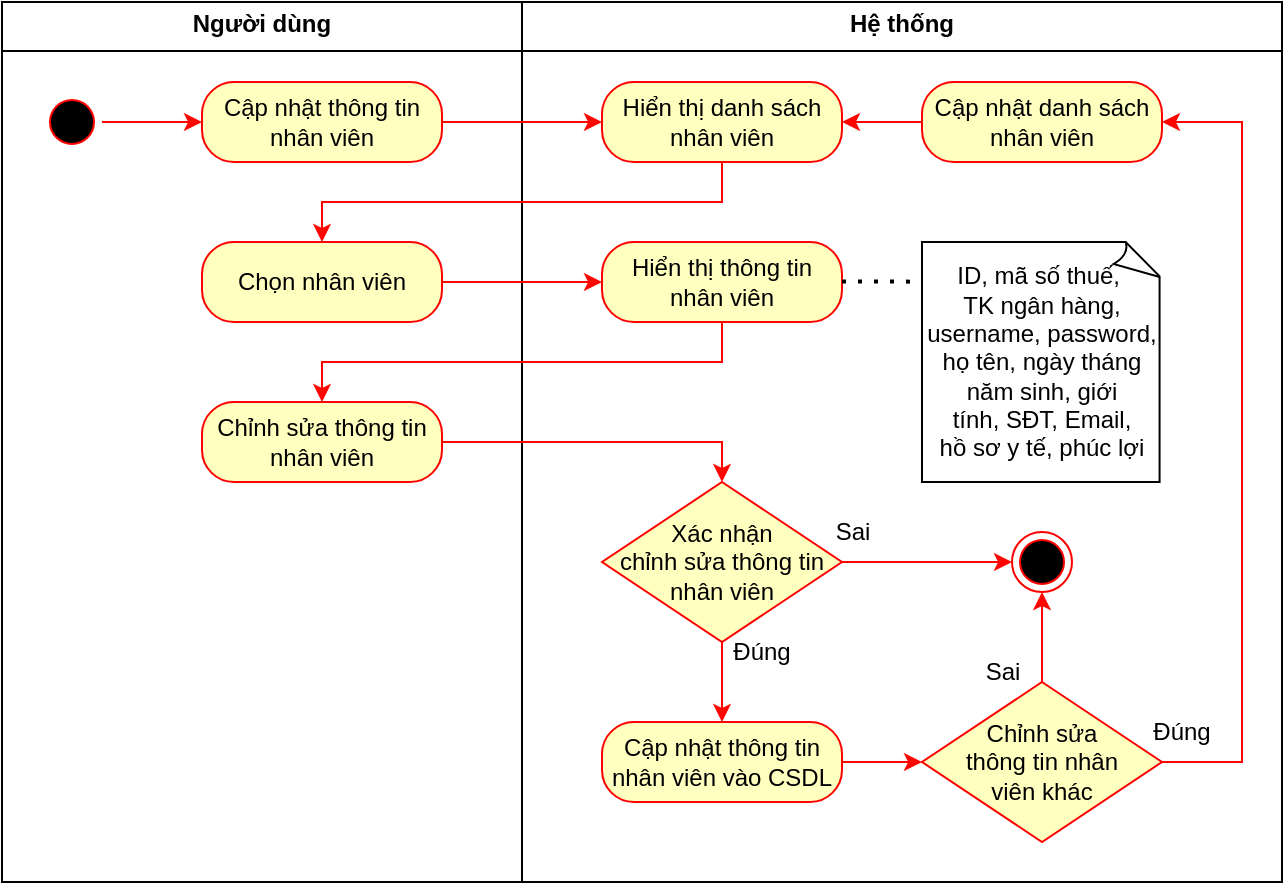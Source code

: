 <mxfile version="26.0.7">
  <diagram name="Page-1" id="DN_4q7IsD7YObWn_SUVU">
    <mxGraphModel dx="976" dy="418" grid="1" gridSize="10" guides="1" tooltips="1" connect="1" arrows="1" fold="1" page="1" pageScale="1" pageWidth="850" pageHeight="1100" math="0" shadow="0">
      <root>
        <mxCell id="0" />
        <mxCell id="1" parent="0" />
        <mxCell id="PDLHa-FzQipxZmoy9RNo-1" value="&lt;p style=&quot;margin:0px;margin-top:4px;text-align:center;&quot;&gt;&lt;b&gt;Hệ thống&lt;/b&gt;&lt;/p&gt;&lt;hr size=&quot;1&quot; style=&quot;border-style:solid;&quot;&gt;&lt;div style=&quot;height:2px;&quot;&gt;&lt;/div&gt;" style="verticalAlign=top;align=left;overflow=fill;html=1;whiteSpace=wrap;" parent="1" vertex="1">
          <mxGeometry x="260" width="380" height="440" as="geometry" />
        </mxCell>
        <mxCell id="PDLHa-FzQipxZmoy9RNo-2" value="&lt;p style=&quot;margin:0px;margin-top:4px;text-align:center;&quot;&gt;&lt;b&gt;Người dùng&lt;/b&gt;&lt;/p&gt;&lt;hr size=&quot;1&quot; style=&quot;border-style:solid;&quot;&gt;&lt;div style=&quot;height:2px;&quot;&gt;&lt;/div&gt;" style="verticalAlign=top;align=left;overflow=fill;html=1;whiteSpace=wrap;" parent="1" vertex="1">
          <mxGeometry width="260" height="440" as="geometry" />
        </mxCell>
        <mxCell id="PDLHa-FzQipxZmoy9RNo-3" value="" style="ellipse;html=1;shape=startState;fillColor=#000000;strokeColor=#ff0000;" parent="1" vertex="1">
          <mxGeometry x="20" y="45" width="30" height="30" as="geometry" />
        </mxCell>
        <mxCell id="PDLHa-FzQipxZmoy9RNo-4" value="" style="edgeStyle=orthogonalEdgeStyle;rounded=0;orthogonalLoop=1;jettySize=auto;html=1;strokeColor=#FF0500;" parent="1" source="PDLHa-FzQipxZmoy9RNo-3" target="PDLHa-FzQipxZmoy9RNo-6" edge="1">
          <mxGeometry relative="1" as="geometry" />
        </mxCell>
        <mxCell id="PDLHa-FzQipxZmoy9RNo-5" value="" style="edgeStyle=orthogonalEdgeStyle;rounded=0;orthogonalLoop=1;jettySize=auto;html=1;strokeColor=#FF0500;" parent="1" source="PDLHa-FzQipxZmoy9RNo-6" target="PDLHa-FzQipxZmoy9RNo-8" edge="1">
          <mxGeometry relative="1" as="geometry" />
        </mxCell>
        <mxCell id="PDLHa-FzQipxZmoy9RNo-6" value="Cập nhật thông tin nhân viên" style="rounded=1;whiteSpace=wrap;html=1;arcSize=40;fontColor=#000000;fillColor=#ffffc0;strokeColor=#ff0000;" parent="1" vertex="1">
          <mxGeometry x="100" y="40" width="120" height="40" as="geometry" />
        </mxCell>
        <mxCell id="PDLHa-FzQipxZmoy9RNo-7" style="edgeStyle=orthogonalEdgeStyle;rounded=0;orthogonalLoop=1;jettySize=auto;html=1;entryX=0.5;entryY=0;entryDx=0;entryDy=0;strokeColor=#FF0500;" parent="1" source="PDLHa-FzQipxZmoy9RNo-8" target="PDLHa-FzQipxZmoy9RNo-10" edge="1">
          <mxGeometry relative="1" as="geometry">
            <Array as="points">
              <mxPoint x="360" y="100" />
              <mxPoint x="160" y="100" />
            </Array>
          </mxGeometry>
        </mxCell>
        <mxCell id="PDLHa-FzQipxZmoy9RNo-8" value="Hiển thị danh sách nhân viên" style="rounded=1;whiteSpace=wrap;html=1;arcSize=40;fontColor=#000000;fillColor=#ffffc0;strokeColor=#ff0000;" parent="1" vertex="1">
          <mxGeometry x="300" y="40" width="120" height="40" as="geometry" />
        </mxCell>
        <mxCell id="PDLHa-FzQipxZmoy9RNo-24" value="" style="edgeStyle=orthogonalEdgeStyle;rounded=0;orthogonalLoop=1;jettySize=auto;html=1;strokeColor=#FF0500;" parent="1" source="PDLHa-FzQipxZmoy9RNo-10" target="PDLHa-FzQipxZmoy9RNo-23" edge="1">
          <mxGeometry relative="1" as="geometry" />
        </mxCell>
        <mxCell id="PDLHa-FzQipxZmoy9RNo-10" value="Chọn nhân viên" style="rounded=1;whiteSpace=wrap;html=1;arcSize=40;fontColor=#000000;fillColor=#ffffc0;strokeColor=#ff0000;" parent="1" vertex="1">
          <mxGeometry x="100" y="120" width="120" height="40" as="geometry" />
        </mxCell>
        <mxCell id="PDLHa-FzQipxZmoy9RNo-14" value="ID, mã số thuế,&amp;nbsp;&lt;br&gt;TK ngân hàng,&lt;div&gt;username, password, họ tên,&amp;nbsp;&lt;span style=&quot;background-color: transparent; color: light-dark(rgb(0, 0, 0), rgb(255, 255, 255));&quot;&gt;ngày tháng&lt;/span&gt;&lt;/div&gt;&lt;div&gt;&lt;span style=&quot;background-color: transparent; color: light-dark(rgb(0, 0, 0), rgb(255, 255, 255));&quot;&gt;năm sinh,&amp;nbsp;&lt;/span&gt;&lt;span style=&quot;background-color: transparent; color: light-dark(rgb(0, 0, 0), rgb(255, 255, 255));&quot;&gt;giới tính,&amp;nbsp;&lt;/span&gt;&lt;span style=&quot;background-color: transparent; color: light-dark(rgb(0, 0, 0), rgb(255, 255, 255));&quot;&gt;SĐT, Email,&lt;/span&gt;&lt;/div&gt;&lt;div&gt;&lt;div&gt;&lt;div&gt;hồ sơ y tế, phúc lợi&lt;/div&gt;&lt;/div&gt;&lt;/div&gt;" style="whiteSpace=wrap;html=1;shape=mxgraph.basic.document;align=center;" parent="1" vertex="1">
          <mxGeometry x="460" y="120" width="120" height="120" as="geometry" />
        </mxCell>
        <mxCell id="PDLHa-FzQipxZmoy9RNo-37" style="edgeStyle=orthogonalEdgeStyle;rounded=0;orthogonalLoop=1;jettySize=auto;html=1;entryX=0.5;entryY=0;entryDx=0;entryDy=0;strokeColor=#FF0500;" parent="1" source="PDLHa-FzQipxZmoy9RNo-22" target="PDLHa-FzQipxZmoy9RNo-26" edge="1">
          <mxGeometry relative="1" as="geometry" />
        </mxCell>
        <mxCell id="PDLHa-FzQipxZmoy9RNo-22" value="Chỉnh sửa thông tin nhân viên" style="rounded=1;whiteSpace=wrap;html=1;arcSize=40;fontColor=#000000;fillColor=#ffffc0;strokeColor=#ff0000;" parent="1" vertex="1">
          <mxGeometry x="100" y="200" width="120" height="40" as="geometry" />
        </mxCell>
        <mxCell id="PDLHa-FzQipxZmoy9RNo-25" style="edgeStyle=orthogonalEdgeStyle;rounded=0;orthogonalLoop=1;jettySize=auto;html=1;entryX=0.5;entryY=0;entryDx=0;entryDy=0;strokeColor=#FF0500;" parent="1" source="PDLHa-FzQipxZmoy9RNo-23" target="PDLHa-FzQipxZmoy9RNo-22" edge="1">
          <mxGeometry relative="1" as="geometry">
            <mxPoint x="210" y="190" as="targetPoint" />
            <Array as="points">
              <mxPoint x="360" y="180" />
              <mxPoint x="160" y="180" />
            </Array>
          </mxGeometry>
        </mxCell>
        <mxCell id="PDLHa-FzQipxZmoy9RNo-23" value="Hiển thị thông tin nhân viên" style="rounded=1;whiteSpace=wrap;html=1;arcSize=40;fontColor=#000000;fillColor=#ffffc0;strokeColor=#ff0000;" parent="1" vertex="1">
          <mxGeometry x="300" y="120" width="120" height="40" as="geometry" />
        </mxCell>
        <mxCell id="PDLHa-FzQipxZmoy9RNo-29" value="" style="edgeStyle=orthogonalEdgeStyle;rounded=0;orthogonalLoop=1;jettySize=auto;html=1;strokeColor=#FF0500;" parent="1" source="PDLHa-FzQipxZmoy9RNo-26" target="PDLHa-FzQipxZmoy9RNo-27" edge="1">
          <mxGeometry relative="1" as="geometry" />
        </mxCell>
        <mxCell id="PDLHa-FzQipxZmoy9RNo-35" value="" style="edgeStyle=orthogonalEdgeStyle;rounded=0;orthogonalLoop=1;jettySize=auto;html=1;strokeColor=#FF0500;" parent="1" source="PDLHa-FzQipxZmoy9RNo-26" target="PDLHa-FzQipxZmoy9RNo-34" edge="1">
          <mxGeometry relative="1" as="geometry" />
        </mxCell>
        <mxCell id="PDLHa-FzQipxZmoy9RNo-26" value="Xác nhận&lt;br&gt;chỉnh sửa thông tin nhân viên" style="rhombus;whiteSpace=wrap;html=1;fontColor=#000000;fillColor=#ffffc0;strokeColor=#FF0000;" parent="1" vertex="1">
          <mxGeometry x="300" y="240" width="120" height="80" as="geometry" />
        </mxCell>
        <mxCell id="PDLHa-FzQipxZmoy9RNo-31" value="" style="edgeStyle=orthogonalEdgeStyle;rounded=0;orthogonalLoop=1;jettySize=auto;html=1;strokeColor=#FF0500;" parent="1" source="PDLHa-FzQipxZmoy9RNo-27" target="PDLHa-FzQipxZmoy9RNo-28" edge="1">
          <mxGeometry relative="1" as="geometry" />
        </mxCell>
        <mxCell id="PDLHa-FzQipxZmoy9RNo-27" value="Cập nhật thông tin nhân viên vào CSDL" style="rounded=1;whiteSpace=wrap;html=1;arcSize=40;fontColor=#000000;fillColor=#ffffc0;strokeColor=#ff0000;" parent="1" vertex="1">
          <mxGeometry x="300" y="360" width="120" height="40" as="geometry" />
        </mxCell>
        <mxCell id="PDLHa-FzQipxZmoy9RNo-36" value="" style="edgeStyle=orthogonalEdgeStyle;rounded=0;orthogonalLoop=1;jettySize=auto;html=1;strokeColor=#FF0500;" parent="1" source="PDLHa-FzQipxZmoy9RNo-28" target="PDLHa-FzQipxZmoy9RNo-34" edge="1">
          <mxGeometry relative="1" as="geometry" />
        </mxCell>
        <mxCell id="5nzaItZQKXCWeE0JLC6Q-2" style="edgeStyle=orthogonalEdgeStyle;rounded=0;orthogonalLoop=1;jettySize=auto;html=1;entryX=1;entryY=0.5;entryDx=0;entryDy=0;strokeColor=light-dark(#FF0500,#FFFFFF);" edge="1" parent="1" source="PDLHa-FzQipxZmoy9RNo-28" target="PDLHa-FzQipxZmoy9RNo-30">
          <mxGeometry relative="1" as="geometry">
            <Array as="points">
              <mxPoint x="620" y="380" />
              <mxPoint x="620" y="60" />
            </Array>
          </mxGeometry>
        </mxCell>
        <mxCell id="PDLHa-FzQipxZmoy9RNo-28" value="Chỉnh sửa&lt;br&gt;thông tin nhân&lt;br&gt;viên khác" style="rhombus;whiteSpace=wrap;html=1;fontColor=#000000;fillColor=#ffffc0;strokeColor=#FF0000;" parent="1" vertex="1">
          <mxGeometry x="460" y="340" width="120" height="80" as="geometry" />
        </mxCell>
        <mxCell id="PDLHa-FzQipxZmoy9RNo-33" value="" style="edgeStyle=orthogonalEdgeStyle;rounded=0;orthogonalLoop=1;jettySize=auto;html=1;strokeColor=light-dark(#FF0500,#FFFFFF);" parent="1" source="PDLHa-FzQipxZmoy9RNo-30" target="PDLHa-FzQipxZmoy9RNo-8" edge="1">
          <mxGeometry relative="1" as="geometry" />
        </mxCell>
        <mxCell id="PDLHa-FzQipxZmoy9RNo-30" value="Cập nhật danh sách&lt;br&gt;nhân viên" style="rounded=1;whiteSpace=wrap;html=1;arcSize=40;fontColor=#000000;fillColor=#ffffc0;strokeColor=#ff0000;" parent="1" vertex="1">
          <mxGeometry x="460" y="40" width="120" height="40" as="geometry" />
        </mxCell>
        <mxCell id="PDLHa-FzQipxZmoy9RNo-34" value="" style="ellipse;html=1;shape=endState;fillColor=#000000;strokeColor=#ff0000;" parent="1" vertex="1">
          <mxGeometry x="505" y="265" width="30" height="30" as="geometry" />
        </mxCell>
        <mxCell id="PDLHa-FzQipxZmoy9RNo-38" value="" style="endArrow=none;dashed=1;html=1;dashPattern=1 3;strokeWidth=2;rounded=0;" parent="1" edge="1">
          <mxGeometry width="50" height="50" relative="1" as="geometry">
            <mxPoint x="420" y="139.71" as="sourcePoint" />
            <mxPoint x="460" y="140" as="targetPoint" />
            <Array as="points">
              <mxPoint x="450" y="139.71" />
            </Array>
          </mxGeometry>
        </mxCell>
        <mxCell id="5nzaItZQKXCWeE0JLC6Q-3" value="Đúng" style="text;html=1;align=center;verticalAlign=middle;whiteSpace=wrap;rounded=0;fontFamily=Helvetica;fontSize=12;fontColor=#000000;" vertex="1" parent="1">
          <mxGeometry x="350" y="310" width="60" height="30" as="geometry" />
        </mxCell>
        <mxCell id="5nzaItZQKXCWeE0JLC6Q-4" value="Đúng" style="text;html=1;align=center;verticalAlign=middle;whiteSpace=wrap;rounded=0;fontFamily=Helvetica;fontSize=12;fontColor=#000000;" vertex="1" parent="1">
          <mxGeometry x="560" y="350" width="60" height="30" as="geometry" />
        </mxCell>
        <mxCell id="5nzaItZQKXCWeE0JLC6Q-5" value="Sai" style="text;html=1;align=center;verticalAlign=middle;resizable=0;points=[];autosize=1;strokeColor=none;fillColor=none;" vertex="1" parent="1">
          <mxGeometry x="405" y="250" width="40" height="30" as="geometry" />
        </mxCell>
        <mxCell id="5nzaItZQKXCWeE0JLC6Q-6" value="Sai" style="text;html=1;align=center;verticalAlign=middle;resizable=0;points=[];autosize=1;strokeColor=none;fillColor=none;" vertex="1" parent="1">
          <mxGeometry x="480" y="320" width="40" height="30" as="geometry" />
        </mxCell>
      </root>
    </mxGraphModel>
  </diagram>
</mxfile>

